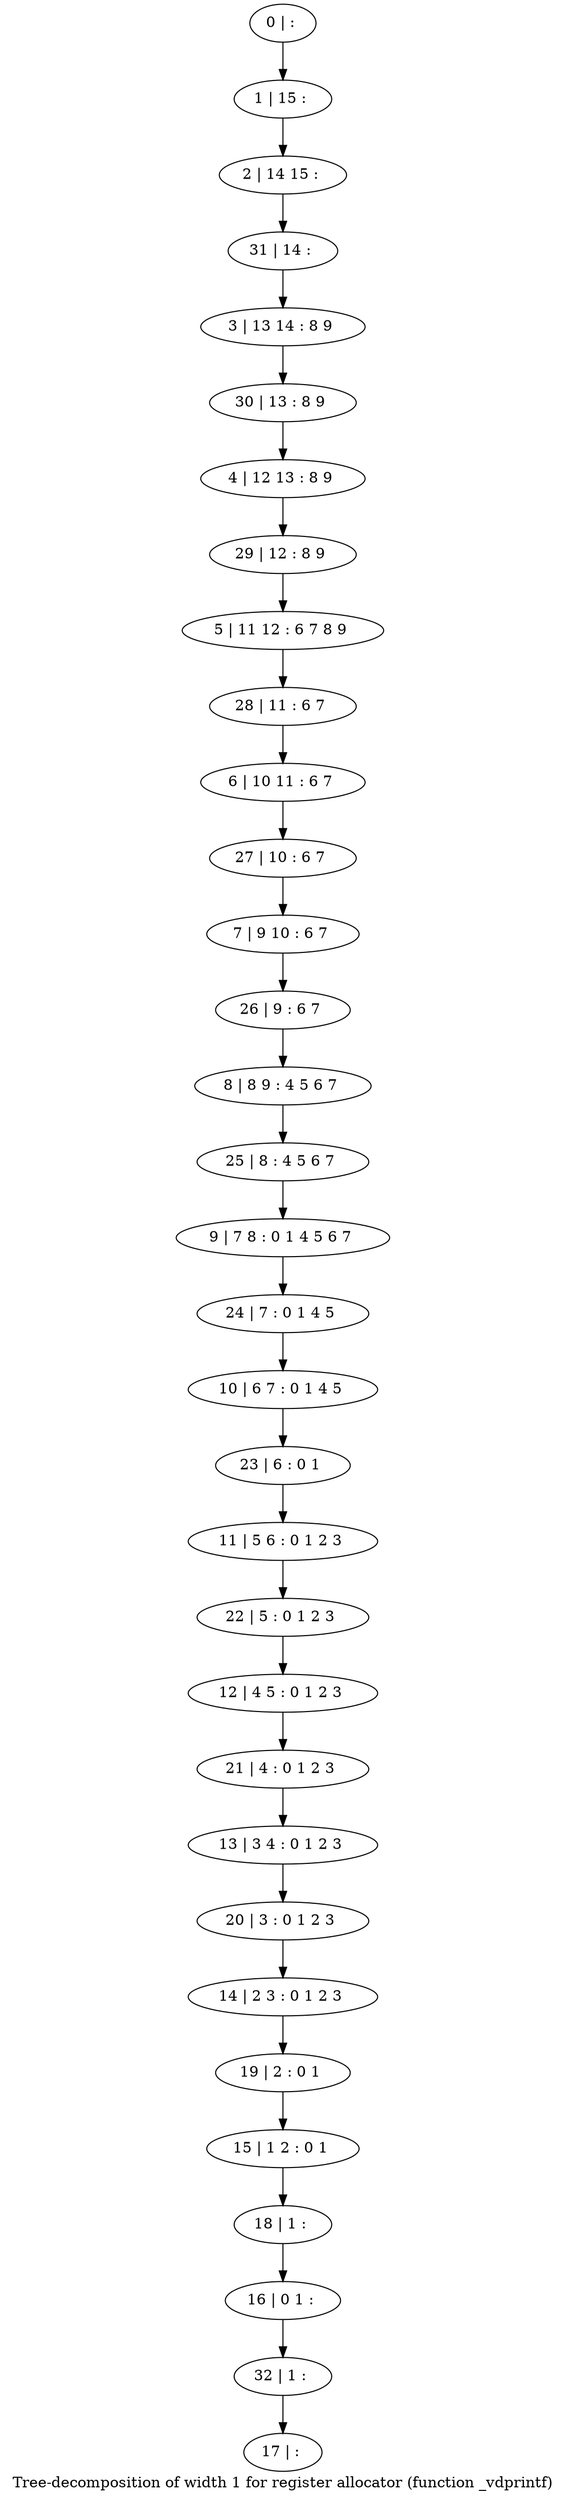 digraph G {
graph [label="Tree-decomposition of width 1 for register allocator (function _vdprintf)"]
0[label="0 | : "];
1[label="1 | 15 : "];
2[label="2 | 14 15 : "];
3[label="3 | 13 14 : 8 9 "];
4[label="4 | 12 13 : 8 9 "];
5[label="5 | 11 12 : 6 7 8 9 "];
6[label="6 | 10 11 : 6 7 "];
7[label="7 | 9 10 : 6 7 "];
8[label="8 | 8 9 : 4 5 6 7 "];
9[label="9 | 7 8 : 0 1 4 5 6 7 "];
10[label="10 | 6 7 : 0 1 4 5 "];
11[label="11 | 5 6 : 0 1 2 3 "];
12[label="12 | 4 5 : 0 1 2 3 "];
13[label="13 | 3 4 : 0 1 2 3 "];
14[label="14 | 2 3 : 0 1 2 3 "];
15[label="15 | 1 2 : 0 1 "];
16[label="16 | 0 1 : "];
17[label="17 | : "];
18[label="18 | 1 : "];
19[label="19 | 2 : 0 1 "];
20[label="20 | 3 : 0 1 2 3 "];
21[label="21 | 4 : 0 1 2 3 "];
22[label="22 | 5 : 0 1 2 3 "];
23[label="23 | 6 : 0 1 "];
24[label="24 | 7 : 0 1 4 5 "];
25[label="25 | 8 : 4 5 6 7 "];
26[label="26 | 9 : 6 7 "];
27[label="27 | 10 : 6 7 "];
28[label="28 | 11 : 6 7 "];
29[label="29 | 12 : 8 9 "];
30[label="30 | 13 : 8 9 "];
31[label="31 | 14 : "];
32[label="32 | 1 : "];
0->1 ;
1->2 ;
18->16 ;
15->18 ;
19->15 ;
14->19 ;
20->14 ;
13->20 ;
21->13 ;
12->21 ;
22->12 ;
11->22 ;
23->11 ;
10->23 ;
24->10 ;
9->24 ;
25->9 ;
8->25 ;
26->8 ;
7->26 ;
27->7 ;
6->27 ;
28->6 ;
5->28 ;
29->5 ;
4->29 ;
30->4 ;
3->30 ;
31->3 ;
2->31 ;
32->17 ;
16->32 ;
}
